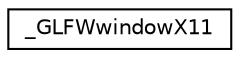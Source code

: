 digraph "Graphical Class Hierarchy"
{
 // LATEX_PDF_SIZE
  edge [fontname="Helvetica",fontsize="10",labelfontname="Helvetica",labelfontsize="10"];
  node [fontname="Helvetica",fontsize="10",shape=record];
  rankdir="LR";
  Node0 [label="_GLFWwindowX11",height=0.2,width=0.4,color="black", fillcolor="white", style="filled",URL="$struct__GLFWwindowX11.html",tooltip=" "];
}
